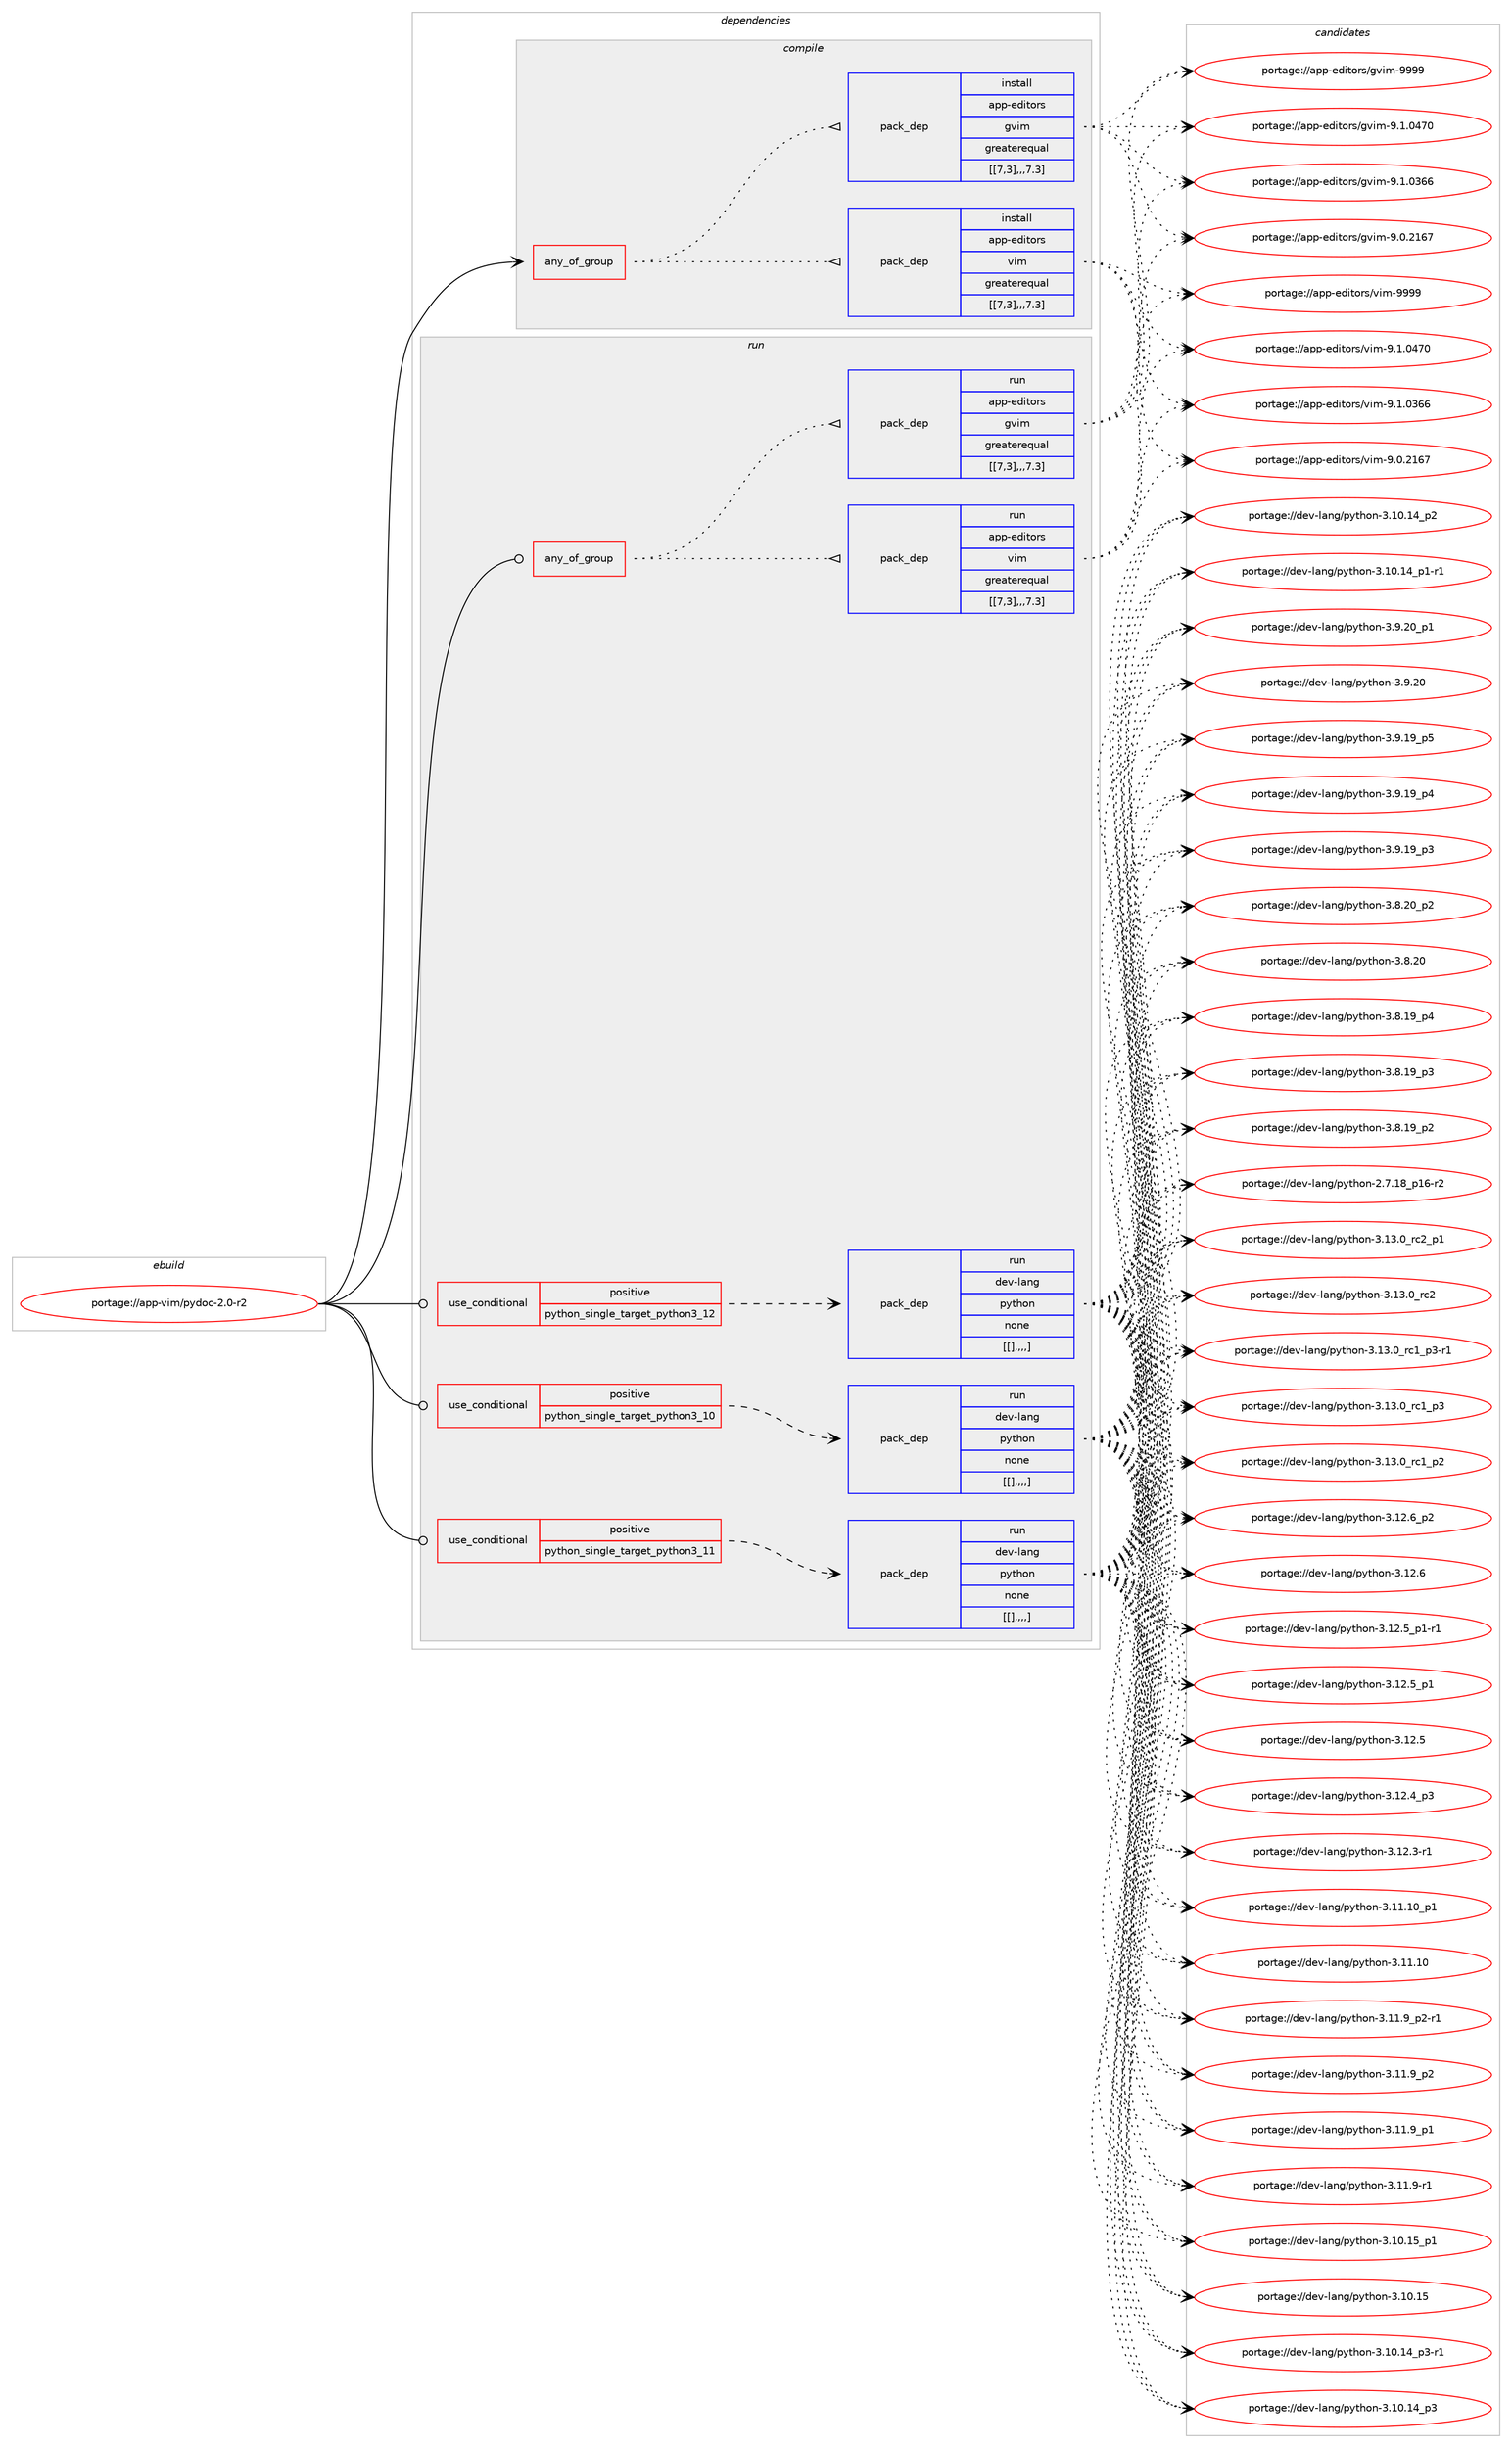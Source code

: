 digraph prolog {

# *************
# Graph options
# *************

newrank=true;
concentrate=true;
compound=true;
graph [rankdir=LR,fontname=Helvetica,fontsize=10,ranksep=1.5];#, ranksep=2.5, nodesep=0.2];
edge  [arrowhead=vee];
node  [fontname=Helvetica,fontsize=10];

# **********
# The ebuild
# **********

subgraph cluster_leftcol {
color=gray;
label=<<i>ebuild</i>>;
id [label="portage://app-vim/pydoc-2.0-r2", color=red, width=4, href="../app-vim/pydoc-2.0-r2.svg"];
}

# ****************
# The dependencies
# ****************

subgraph cluster_midcol {
color=gray;
label=<<i>dependencies</i>>;
subgraph cluster_compile {
fillcolor="#eeeeee";
style=filled;
label=<<i>compile</i>>;
subgraph any691 {
dependency61539 [label=<<TABLE BORDER="0" CELLBORDER="1" CELLSPACING="0" CELLPADDING="4"><TR><TD CELLPADDING="10">any_of_group</TD></TR></TABLE>>, shape=none, color=red];subgraph pack44158 {
dependency61540 [label=<<TABLE BORDER="0" CELLBORDER="1" CELLSPACING="0" CELLPADDING="4" WIDTH="220"><TR><TD ROWSPAN="6" CELLPADDING="30">pack_dep</TD></TR><TR><TD WIDTH="110">install</TD></TR><TR><TD>app-editors</TD></TR><TR><TD>vim</TD></TR><TR><TD>greaterequal</TD></TR><TR><TD>[[7,3],,,7.3]</TD></TR></TABLE>>, shape=none, color=blue];
}
dependency61539:e -> dependency61540:w [weight=20,style="dotted",arrowhead="oinv"];
subgraph pack44159 {
dependency61541 [label=<<TABLE BORDER="0" CELLBORDER="1" CELLSPACING="0" CELLPADDING="4" WIDTH="220"><TR><TD ROWSPAN="6" CELLPADDING="30">pack_dep</TD></TR><TR><TD WIDTH="110">install</TD></TR><TR><TD>app-editors</TD></TR><TR><TD>gvim</TD></TR><TR><TD>greaterequal</TD></TR><TR><TD>[[7,3],,,7.3]</TD></TR></TABLE>>, shape=none, color=blue];
}
dependency61539:e -> dependency61541:w [weight=20,style="dotted",arrowhead="oinv"];
}
id:e -> dependency61539:w [weight=20,style="solid",arrowhead="vee"];
}
subgraph cluster_compileandrun {
fillcolor="#eeeeee";
style=filled;
label=<<i>compile and run</i>>;
}
subgraph cluster_run {
fillcolor="#eeeeee";
style=filled;
label=<<i>run</i>>;
subgraph any692 {
dependency61542 [label=<<TABLE BORDER="0" CELLBORDER="1" CELLSPACING="0" CELLPADDING="4"><TR><TD CELLPADDING="10">any_of_group</TD></TR></TABLE>>, shape=none, color=red];subgraph pack44160 {
dependency61543 [label=<<TABLE BORDER="0" CELLBORDER="1" CELLSPACING="0" CELLPADDING="4" WIDTH="220"><TR><TD ROWSPAN="6" CELLPADDING="30">pack_dep</TD></TR><TR><TD WIDTH="110">run</TD></TR><TR><TD>app-editors</TD></TR><TR><TD>vim</TD></TR><TR><TD>greaterequal</TD></TR><TR><TD>[[7,3],,,7.3]</TD></TR></TABLE>>, shape=none, color=blue];
}
dependency61542:e -> dependency61543:w [weight=20,style="dotted",arrowhead="oinv"];
subgraph pack44161 {
dependency61544 [label=<<TABLE BORDER="0" CELLBORDER="1" CELLSPACING="0" CELLPADDING="4" WIDTH="220"><TR><TD ROWSPAN="6" CELLPADDING="30">pack_dep</TD></TR><TR><TD WIDTH="110">run</TD></TR><TR><TD>app-editors</TD></TR><TR><TD>gvim</TD></TR><TR><TD>greaterequal</TD></TR><TR><TD>[[7,3],,,7.3]</TD></TR></TABLE>>, shape=none, color=blue];
}
dependency61542:e -> dependency61544:w [weight=20,style="dotted",arrowhead="oinv"];
}
id:e -> dependency61542:w [weight=20,style="solid",arrowhead="odot"];
subgraph cond16621 {
dependency61545 [label=<<TABLE BORDER="0" CELLBORDER="1" CELLSPACING="0" CELLPADDING="4"><TR><TD ROWSPAN="3" CELLPADDING="10">use_conditional</TD></TR><TR><TD>positive</TD></TR><TR><TD>python_single_target_python3_10</TD></TR></TABLE>>, shape=none, color=red];
subgraph pack44162 {
dependency61546 [label=<<TABLE BORDER="0" CELLBORDER="1" CELLSPACING="0" CELLPADDING="4" WIDTH="220"><TR><TD ROWSPAN="6" CELLPADDING="30">pack_dep</TD></TR><TR><TD WIDTH="110">run</TD></TR><TR><TD>dev-lang</TD></TR><TR><TD>python</TD></TR><TR><TD>none</TD></TR><TR><TD>[[],,,,]</TD></TR></TABLE>>, shape=none, color=blue];
}
dependency61545:e -> dependency61546:w [weight=20,style="dashed",arrowhead="vee"];
}
id:e -> dependency61545:w [weight=20,style="solid",arrowhead="odot"];
subgraph cond16622 {
dependency61547 [label=<<TABLE BORDER="0" CELLBORDER="1" CELLSPACING="0" CELLPADDING="4"><TR><TD ROWSPAN="3" CELLPADDING="10">use_conditional</TD></TR><TR><TD>positive</TD></TR><TR><TD>python_single_target_python3_11</TD></TR></TABLE>>, shape=none, color=red];
subgraph pack44163 {
dependency61548 [label=<<TABLE BORDER="0" CELLBORDER="1" CELLSPACING="0" CELLPADDING="4" WIDTH="220"><TR><TD ROWSPAN="6" CELLPADDING="30">pack_dep</TD></TR><TR><TD WIDTH="110">run</TD></TR><TR><TD>dev-lang</TD></TR><TR><TD>python</TD></TR><TR><TD>none</TD></TR><TR><TD>[[],,,,]</TD></TR></TABLE>>, shape=none, color=blue];
}
dependency61547:e -> dependency61548:w [weight=20,style="dashed",arrowhead="vee"];
}
id:e -> dependency61547:w [weight=20,style="solid",arrowhead="odot"];
subgraph cond16623 {
dependency61549 [label=<<TABLE BORDER="0" CELLBORDER="1" CELLSPACING="0" CELLPADDING="4"><TR><TD ROWSPAN="3" CELLPADDING="10">use_conditional</TD></TR><TR><TD>positive</TD></TR><TR><TD>python_single_target_python3_12</TD></TR></TABLE>>, shape=none, color=red];
subgraph pack44164 {
dependency61550 [label=<<TABLE BORDER="0" CELLBORDER="1" CELLSPACING="0" CELLPADDING="4" WIDTH="220"><TR><TD ROWSPAN="6" CELLPADDING="30">pack_dep</TD></TR><TR><TD WIDTH="110">run</TD></TR><TR><TD>dev-lang</TD></TR><TR><TD>python</TD></TR><TR><TD>none</TD></TR><TR><TD>[[],,,,]</TD></TR></TABLE>>, shape=none, color=blue];
}
dependency61549:e -> dependency61550:w [weight=20,style="dashed",arrowhead="vee"];
}
id:e -> dependency61549:w [weight=20,style="solid",arrowhead="odot"];
}
}

# **************
# The candidates
# **************

subgraph cluster_choices {
rank=same;
color=gray;
label=<<i>candidates</i>>;

subgraph choice44158 {
color=black;
nodesep=1;
choice9711211245101100105116111114115471181051094557575757 [label="portage://app-editors/vim-9999", color=red, width=4,href="../app-editors/vim-9999.svg"];
choice971121124510110010511611111411547118105109455746494648525548 [label="portage://app-editors/vim-9.1.0470", color=red, width=4,href="../app-editors/vim-9.1.0470.svg"];
choice971121124510110010511611111411547118105109455746494648515454 [label="portage://app-editors/vim-9.1.0366", color=red, width=4,href="../app-editors/vim-9.1.0366.svg"];
choice971121124510110010511611111411547118105109455746484650495455 [label="portage://app-editors/vim-9.0.2167", color=red, width=4,href="../app-editors/vim-9.0.2167.svg"];
dependency61540:e -> choice9711211245101100105116111114115471181051094557575757:w [style=dotted,weight="100"];
dependency61540:e -> choice971121124510110010511611111411547118105109455746494648525548:w [style=dotted,weight="100"];
dependency61540:e -> choice971121124510110010511611111411547118105109455746494648515454:w [style=dotted,weight="100"];
dependency61540:e -> choice971121124510110010511611111411547118105109455746484650495455:w [style=dotted,weight="100"];
}
subgraph choice44159 {
color=black;
nodesep=1;
choice9711211245101100105116111114115471031181051094557575757 [label="portage://app-editors/gvim-9999", color=red, width=4,href="../app-editors/gvim-9999.svg"];
choice971121124510110010511611111411547103118105109455746494648525548 [label="portage://app-editors/gvim-9.1.0470", color=red, width=4,href="../app-editors/gvim-9.1.0470.svg"];
choice971121124510110010511611111411547103118105109455746494648515454 [label="portage://app-editors/gvim-9.1.0366", color=red, width=4,href="../app-editors/gvim-9.1.0366.svg"];
choice971121124510110010511611111411547103118105109455746484650495455 [label="portage://app-editors/gvim-9.0.2167", color=red, width=4,href="../app-editors/gvim-9.0.2167.svg"];
dependency61541:e -> choice9711211245101100105116111114115471031181051094557575757:w [style=dotted,weight="100"];
dependency61541:e -> choice971121124510110010511611111411547103118105109455746494648525548:w [style=dotted,weight="100"];
dependency61541:e -> choice971121124510110010511611111411547103118105109455746494648515454:w [style=dotted,weight="100"];
dependency61541:e -> choice971121124510110010511611111411547103118105109455746484650495455:w [style=dotted,weight="100"];
}
subgraph choice44160 {
color=black;
nodesep=1;
choice9711211245101100105116111114115471181051094557575757 [label="portage://app-editors/vim-9999", color=red, width=4,href="../app-editors/vim-9999.svg"];
choice971121124510110010511611111411547118105109455746494648525548 [label="portage://app-editors/vim-9.1.0470", color=red, width=4,href="../app-editors/vim-9.1.0470.svg"];
choice971121124510110010511611111411547118105109455746494648515454 [label="portage://app-editors/vim-9.1.0366", color=red, width=4,href="../app-editors/vim-9.1.0366.svg"];
choice971121124510110010511611111411547118105109455746484650495455 [label="portage://app-editors/vim-9.0.2167", color=red, width=4,href="../app-editors/vim-9.0.2167.svg"];
dependency61543:e -> choice9711211245101100105116111114115471181051094557575757:w [style=dotted,weight="100"];
dependency61543:e -> choice971121124510110010511611111411547118105109455746494648525548:w [style=dotted,weight="100"];
dependency61543:e -> choice971121124510110010511611111411547118105109455746494648515454:w [style=dotted,weight="100"];
dependency61543:e -> choice971121124510110010511611111411547118105109455746484650495455:w [style=dotted,weight="100"];
}
subgraph choice44161 {
color=black;
nodesep=1;
choice9711211245101100105116111114115471031181051094557575757 [label="portage://app-editors/gvim-9999", color=red, width=4,href="../app-editors/gvim-9999.svg"];
choice971121124510110010511611111411547103118105109455746494648525548 [label="portage://app-editors/gvim-9.1.0470", color=red, width=4,href="../app-editors/gvim-9.1.0470.svg"];
choice971121124510110010511611111411547103118105109455746494648515454 [label="portage://app-editors/gvim-9.1.0366", color=red, width=4,href="../app-editors/gvim-9.1.0366.svg"];
choice971121124510110010511611111411547103118105109455746484650495455 [label="portage://app-editors/gvim-9.0.2167", color=red, width=4,href="../app-editors/gvim-9.0.2167.svg"];
dependency61544:e -> choice9711211245101100105116111114115471031181051094557575757:w [style=dotted,weight="100"];
dependency61544:e -> choice971121124510110010511611111411547103118105109455746494648525548:w [style=dotted,weight="100"];
dependency61544:e -> choice971121124510110010511611111411547103118105109455746494648515454:w [style=dotted,weight="100"];
dependency61544:e -> choice971121124510110010511611111411547103118105109455746484650495455:w [style=dotted,weight="100"];
}
subgraph choice44162 {
color=black;
nodesep=1;
choice100101118451089711010347112121116104111110455146495146489511499509511249 [label="portage://dev-lang/python-3.13.0_rc2_p1", color=red, width=4,href="../dev-lang/python-3.13.0_rc2_p1.svg"];
choice10010111845108971101034711212111610411111045514649514648951149950 [label="portage://dev-lang/python-3.13.0_rc2", color=red, width=4,href="../dev-lang/python-3.13.0_rc2.svg"];
choice1001011184510897110103471121211161041111104551464951464895114994995112514511449 [label="portage://dev-lang/python-3.13.0_rc1_p3-r1", color=red, width=4,href="../dev-lang/python-3.13.0_rc1_p3-r1.svg"];
choice100101118451089711010347112121116104111110455146495146489511499499511251 [label="portage://dev-lang/python-3.13.0_rc1_p3", color=red, width=4,href="../dev-lang/python-3.13.0_rc1_p3.svg"];
choice100101118451089711010347112121116104111110455146495146489511499499511250 [label="portage://dev-lang/python-3.13.0_rc1_p2", color=red, width=4,href="../dev-lang/python-3.13.0_rc1_p2.svg"];
choice100101118451089711010347112121116104111110455146495046549511250 [label="portage://dev-lang/python-3.12.6_p2", color=red, width=4,href="../dev-lang/python-3.12.6_p2.svg"];
choice10010111845108971101034711212111610411111045514649504654 [label="portage://dev-lang/python-3.12.6", color=red, width=4,href="../dev-lang/python-3.12.6.svg"];
choice1001011184510897110103471121211161041111104551464950465395112494511449 [label="portage://dev-lang/python-3.12.5_p1-r1", color=red, width=4,href="../dev-lang/python-3.12.5_p1-r1.svg"];
choice100101118451089711010347112121116104111110455146495046539511249 [label="portage://dev-lang/python-3.12.5_p1", color=red, width=4,href="../dev-lang/python-3.12.5_p1.svg"];
choice10010111845108971101034711212111610411111045514649504653 [label="portage://dev-lang/python-3.12.5", color=red, width=4,href="../dev-lang/python-3.12.5.svg"];
choice100101118451089711010347112121116104111110455146495046529511251 [label="portage://dev-lang/python-3.12.4_p3", color=red, width=4,href="../dev-lang/python-3.12.4_p3.svg"];
choice100101118451089711010347112121116104111110455146495046514511449 [label="portage://dev-lang/python-3.12.3-r1", color=red, width=4,href="../dev-lang/python-3.12.3-r1.svg"];
choice10010111845108971101034711212111610411111045514649494649489511249 [label="portage://dev-lang/python-3.11.10_p1", color=red, width=4,href="../dev-lang/python-3.11.10_p1.svg"];
choice1001011184510897110103471121211161041111104551464949464948 [label="portage://dev-lang/python-3.11.10", color=red, width=4,href="../dev-lang/python-3.11.10.svg"];
choice1001011184510897110103471121211161041111104551464949465795112504511449 [label="portage://dev-lang/python-3.11.9_p2-r1", color=red, width=4,href="../dev-lang/python-3.11.9_p2-r1.svg"];
choice100101118451089711010347112121116104111110455146494946579511250 [label="portage://dev-lang/python-3.11.9_p2", color=red, width=4,href="../dev-lang/python-3.11.9_p2.svg"];
choice100101118451089711010347112121116104111110455146494946579511249 [label="portage://dev-lang/python-3.11.9_p1", color=red, width=4,href="../dev-lang/python-3.11.9_p1.svg"];
choice100101118451089711010347112121116104111110455146494946574511449 [label="portage://dev-lang/python-3.11.9-r1", color=red, width=4,href="../dev-lang/python-3.11.9-r1.svg"];
choice10010111845108971101034711212111610411111045514649484649539511249 [label="portage://dev-lang/python-3.10.15_p1", color=red, width=4,href="../dev-lang/python-3.10.15_p1.svg"];
choice1001011184510897110103471121211161041111104551464948464953 [label="portage://dev-lang/python-3.10.15", color=red, width=4,href="../dev-lang/python-3.10.15.svg"];
choice100101118451089711010347112121116104111110455146494846495295112514511449 [label="portage://dev-lang/python-3.10.14_p3-r1", color=red, width=4,href="../dev-lang/python-3.10.14_p3-r1.svg"];
choice10010111845108971101034711212111610411111045514649484649529511251 [label="portage://dev-lang/python-3.10.14_p3", color=red, width=4,href="../dev-lang/python-3.10.14_p3.svg"];
choice10010111845108971101034711212111610411111045514649484649529511250 [label="portage://dev-lang/python-3.10.14_p2", color=red, width=4,href="../dev-lang/python-3.10.14_p2.svg"];
choice100101118451089711010347112121116104111110455146494846495295112494511449 [label="portage://dev-lang/python-3.10.14_p1-r1", color=red, width=4,href="../dev-lang/python-3.10.14_p1-r1.svg"];
choice100101118451089711010347112121116104111110455146574650489511249 [label="portage://dev-lang/python-3.9.20_p1", color=red, width=4,href="../dev-lang/python-3.9.20_p1.svg"];
choice10010111845108971101034711212111610411111045514657465048 [label="portage://dev-lang/python-3.9.20", color=red, width=4,href="../dev-lang/python-3.9.20.svg"];
choice100101118451089711010347112121116104111110455146574649579511253 [label="portage://dev-lang/python-3.9.19_p5", color=red, width=4,href="../dev-lang/python-3.9.19_p5.svg"];
choice100101118451089711010347112121116104111110455146574649579511252 [label="portage://dev-lang/python-3.9.19_p4", color=red, width=4,href="../dev-lang/python-3.9.19_p4.svg"];
choice100101118451089711010347112121116104111110455146574649579511251 [label="portage://dev-lang/python-3.9.19_p3", color=red, width=4,href="../dev-lang/python-3.9.19_p3.svg"];
choice100101118451089711010347112121116104111110455146564650489511250 [label="portage://dev-lang/python-3.8.20_p2", color=red, width=4,href="../dev-lang/python-3.8.20_p2.svg"];
choice10010111845108971101034711212111610411111045514656465048 [label="portage://dev-lang/python-3.8.20", color=red, width=4,href="../dev-lang/python-3.8.20.svg"];
choice100101118451089711010347112121116104111110455146564649579511252 [label="portage://dev-lang/python-3.8.19_p4", color=red, width=4,href="../dev-lang/python-3.8.19_p4.svg"];
choice100101118451089711010347112121116104111110455146564649579511251 [label="portage://dev-lang/python-3.8.19_p3", color=red, width=4,href="../dev-lang/python-3.8.19_p3.svg"];
choice100101118451089711010347112121116104111110455146564649579511250 [label="portage://dev-lang/python-3.8.19_p2", color=red, width=4,href="../dev-lang/python-3.8.19_p2.svg"];
choice100101118451089711010347112121116104111110455046554649569511249544511450 [label="portage://dev-lang/python-2.7.18_p16-r2", color=red, width=4,href="../dev-lang/python-2.7.18_p16-r2.svg"];
dependency61546:e -> choice100101118451089711010347112121116104111110455146495146489511499509511249:w [style=dotted,weight="100"];
dependency61546:e -> choice10010111845108971101034711212111610411111045514649514648951149950:w [style=dotted,weight="100"];
dependency61546:e -> choice1001011184510897110103471121211161041111104551464951464895114994995112514511449:w [style=dotted,weight="100"];
dependency61546:e -> choice100101118451089711010347112121116104111110455146495146489511499499511251:w [style=dotted,weight="100"];
dependency61546:e -> choice100101118451089711010347112121116104111110455146495146489511499499511250:w [style=dotted,weight="100"];
dependency61546:e -> choice100101118451089711010347112121116104111110455146495046549511250:w [style=dotted,weight="100"];
dependency61546:e -> choice10010111845108971101034711212111610411111045514649504654:w [style=dotted,weight="100"];
dependency61546:e -> choice1001011184510897110103471121211161041111104551464950465395112494511449:w [style=dotted,weight="100"];
dependency61546:e -> choice100101118451089711010347112121116104111110455146495046539511249:w [style=dotted,weight="100"];
dependency61546:e -> choice10010111845108971101034711212111610411111045514649504653:w [style=dotted,weight="100"];
dependency61546:e -> choice100101118451089711010347112121116104111110455146495046529511251:w [style=dotted,weight="100"];
dependency61546:e -> choice100101118451089711010347112121116104111110455146495046514511449:w [style=dotted,weight="100"];
dependency61546:e -> choice10010111845108971101034711212111610411111045514649494649489511249:w [style=dotted,weight="100"];
dependency61546:e -> choice1001011184510897110103471121211161041111104551464949464948:w [style=dotted,weight="100"];
dependency61546:e -> choice1001011184510897110103471121211161041111104551464949465795112504511449:w [style=dotted,weight="100"];
dependency61546:e -> choice100101118451089711010347112121116104111110455146494946579511250:w [style=dotted,weight="100"];
dependency61546:e -> choice100101118451089711010347112121116104111110455146494946579511249:w [style=dotted,weight="100"];
dependency61546:e -> choice100101118451089711010347112121116104111110455146494946574511449:w [style=dotted,weight="100"];
dependency61546:e -> choice10010111845108971101034711212111610411111045514649484649539511249:w [style=dotted,weight="100"];
dependency61546:e -> choice1001011184510897110103471121211161041111104551464948464953:w [style=dotted,weight="100"];
dependency61546:e -> choice100101118451089711010347112121116104111110455146494846495295112514511449:w [style=dotted,weight="100"];
dependency61546:e -> choice10010111845108971101034711212111610411111045514649484649529511251:w [style=dotted,weight="100"];
dependency61546:e -> choice10010111845108971101034711212111610411111045514649484649529511250:w [style=dotted,weight="100"];
dependency61546:e -> choice100101118451089711010347112121116104111110455146494846495295112494511449:w [style=dotted,weight="100"];
dependency61546:e -> choice100101118451089711010347112121116104111110455146574650489511249:w [style=dotted,weight="100"];
dependency61546:e -> choice10010111845108971101034711212111610411111045514657465048:w [style=dotted,weight="100"];
dependency61546:e -> choice100101118451089711010347112121116104111110455146574649579511253:w [style=dotted,weight="100"];
dependency61546:e -> choice100101118451089711010347112121116104111110455146574649579511252:w [style=dotted,weight="100"];
dependency61546:e -> choice100101118451089711010347112121116104111110455146574649579511251:w [style=dotted,weight="100"];
dependency61546:e -> choice100101118451089711010347112121116104111110455146564650489511250:w [style=dotted,weight="100"];
dependency61546:e -> choice10010111845108971101034711212111610411111045514656465048:w [style=dotted,weight="100"];
dependency61546:e -> choice100101118451089711010347112121116104111110455146564649579511252:w [style=dotted,weight="100"];
dependency61546:e -> choice100101118451089711010347112121116104111110455146564649579511251:w [style=dotted,weight="100"];
dependency61546:e -> choice100101118451089711010347112121116104111110455146564649579511250:w [style=dotted,weight="100"];
dependency61546:e -> choice100101118451089711010347112121116104111110455046554649569511249544511450:w [style=dotted,weight="100"];
}
subgraph choice44163 {
color=black;
nodesep=1;
choice100101118451089711010347112121116104111110455146495146489511499509511249 [label="portage://dev-lang/python-3.13.0_rc2_p1", color=red, width=4,href="../dev-lang/python-3.13.0_rc2_p1.svg"];
choice10010111845108971101034711212111610411111045514649514648951149950 [label="portage://dev-lang/python-3.13.0_rc2", color=red, width=4,href="../dev-lang/python-3.13.0_rc2.svg"];
choice1001011184510897110103471121211161041111104551464951464895114994995112514511449 [label="portage://dev-lang/python-3.13.0_rc1_p3-r1", color=red, width=4,href="../dev-lang/python-3.13.0_rc1_p3-r1.svg"];
choice100101118451089711010347112121116104111110455146495146489511499499511251 [label="portage://dev-lang/python-3.13.0_rc1_p3", color=red, width=4,href="../dev-lang/python-3.13.0_rc1_p3.svg"];
choice100101118451089711010347112121116104111110455146495146489511499499511250 [label="portage://dev-lang/python-3.13.0_rc1_p2", color=red, width=4,href="../dev-lang/python-3.13.0_rc1_p2.svg"];
choice100101118451089711010347112121116104111110455146495046549511250 [label="portage://dev-lang/python-3.12.6_p2", color=red, width=4,href="../dev-lang/python-3.12.6_p2.svg"];
choice10010111845108971101034711212111610411111045514649504654 [label="portage://dev-lang/python-3.12.6", color=red, width=4,href="../dev-lang/python-3.12.6.svg"];
choice1001011184510897110103471121211161041111104551464950465395112494511449 [label="portage://dev-lang/python-3.12.5_p1-r1", color=red, width=4,href="../dev-lang/python-3.12.5_p1-r1.svg"];
choice100101118451089711010347112121116104111110455146495046539511249 [label="portage://dev-lang/python-3.12.5_p1", color=red, width=4,href="../dev-lang/python-3.12.5_p1.svg"];
choice10010111845108971101034711212111610411111045514649504653 [label="portage://dev-lang/python-3.12.5", color=red, width=4,href="../dev-lang/python-3.12.5.svg"];
choice100101118451089711010347112121116104111110455146495046529511251 [label="portage://dev-lang/python-3.12.4_p3", color=red, width=4,href="../dev-lang/python-3.12.4_p3.svg"];
choice100101118451089711010347112121116104111110455146495046514511449 [label="portage://dev-lang/python-3.12.3-r1", color=red, width=4,href="../dev-lang/python-3.12.3-r1.svg"];
choice10010111845108971101034711212111610411111045514649494649489511249 [label="portage://dev-lang/python-3.11.10_p1", color=red, width=4,href="../dev-lang/python-3.11.10_p1.svg"];
choice1001011184510897110103471121211161041111104551464949464948 [label="portage://dev-lang/python-3.11.10", color=red, width=4,href="../dev-lang/python-3.11.10.svg"];
choice1001011184510897110103471121211161041111104551464949465795112504511449 [label="portage://dev-lang/python-3.11.9_p2-r1", color=red, width=4,href="../dev-lang/python-3.11.9_p2-r1.svg"];
choice100101118451089711010347112121116104111110455146494946579511250 [label="portage://dev-lang/python-3.11.9_p2", color=red, width=4,href="../dev-lang/python-3.11.9_p2.svg"];
choice100101118451089711010347112121116104111110455146494946579511249 [label="portage://dev-lang/python-3.11.9_p1", color=red, width=4,href="../dev-lang/python-3.11.9_p1.svg"];
choice100101118451089711010347112121116104111110455146494946574511449 [label="portage://dev-lang/python-3.11.9-r1", color=red, width=4,href="../dev-lang/python-3.11.9-r1.svg"];
choice10010111845108971101034711212111610411111045514649484649539511249 [label="portage://dev-lang/python-3.10.15_p1", color=red, width=4,href="../dev-lang/python-3.10.15_p1.svg"];
choice1001011184510897110103471121211161041111104551464948464953 [label="portage://dev-lang/python-3.10.15", color=red, width=4,href="../dev-lang/python-3.10.15.svg"];
choice100101118451089711010347112121116104111110455146494846495295112514511449 [label="portage://dev-lang/python-3.10.14_p3-r1", color=red, width=4,href="../dev-lang/python-3.10.14_p3-r1.svg"];
choice10010111845108971101034711212111610411111045514649484649529511251 [label="portage://dev-lang/python-3.10.14_p3", color=red, width=4,href="../dev-lang/python-3.10.14_p3.svg"];
choice10010111845108971101034711212111610411111045514649484649529511250 [label="portage://dev-lang/python-3.10.14_p2", color=red, width=4,href="../dev-lang/python-3.10.14_p2.svg"];
choice100101118451089711010347112121116104111110455146494846495295112494511449 [label="portage://dev-lang/python-3.10.14_p1-r1", color=red, width=4,href="../dev-lang/python-3.10.14_p1-r1.svg"];
choice100101118451089711010347112121116104111110455146574650489511249 [label="portage://dev-lang/python-3.9.20_p1", color=red, width=4,href="../dev-lang/python-3.9.20_p1.svg"];
choice10010111845108971101034711212111610411111045514657465048 [label="portage://dev-lang/python-3.9.20", color=red, width=4,href="../dev-lang/python-3.9.20.svg"];
choice100101118451089711010347112121116104111110455146574649579511253 [label="portage://dev-lang/python-3.9.19_p5", color=red, width=4,href="../dev-lang/python-3.9.19_p5.svg"];
choice100101118451089711010347112121116104111110455146574649579511252 [label="portage://dev-lang/python-3.9.19_p4", color=red, width=4,href="../dev-lang/python-3.9.19_p4.svg"];
choice100101118451089711010347112121116104111110455146574649579511251 [label="portage://dev-lang/python-3.9.19_p3", color=red, width=4,href="../dev-lang/python-3.9.19_p3.svg"];
choice100101118451089711010347112121116104111110455146564650489511250 [label="portage://dev-lang/python-3.8.20_p2", color=red, width=4,href="../dev-lang/python-3.8.20_p2.svg"];
choice10010111845108971101034711212111610411111045514656465048 [label="portage://dev-lang/python-3.8.20", color=red, width=4,href="../dev-lang/python-3.8.20.svg"];
choice100101118451089711010347112121116104111110455146564649579511252 [label="portage://dev-lang/python-3.8.19_p4", color=red, width=4,href="../dev-lang/python-3.8.19_p4.svg"];
choice100101118451089711010347112121116104111110455146564649579511251 [label="portage://dev-lang/python-3.8.19_p3", color=red, width=4,href="../dev-lang/python-3.8.19_p3.svg"];
choice100101118451089711010347112121116104111110455146564649579511250 [label="portage://dev-lang/python-3.8.19_p2", color=red, width=4,href="../dev-lang/python-3.8.19_p2.svg"];
choice100101118451089711010347112121116104111110455046554649569511249544511450 [label="portage://dev-lang/python-2.7.18_p16-r2", color=red, width=4,href="../dev-lang/python-2.7.18_p16-r2.svg"];
dependency61548:e -> choice100101118451089711010347112121116104111110455146495146489511499509511249:w [style=dotted,weight="100"];
dependency61548:e -> choice10010111845108971101034711212111610411111045514649514648951149950:w [style=dotted,weight="100"];
dependency61548:e -> choice1001011184510897110103471121211161041111104551464951464895114994995112514511449:w [style=dotted,weight="100"];
dependency61548:e -> choice100101118451089711010347112121116104111110455146495146489511499499511251:w [style=dotted,weight="100"];
dependency61548:e -> choice100101118451089711010347112121116104111110455146495146489511499499511250:w [style=dotted,weight="100"];
dependency61548:e -> choice100101118451089711010347112121116104111110455146495046549511250:w [style=dotted,weight="100"];
dependency61548:e -> choice10010111845108971101034711212111610411111045514649504654:w [style=dotted,weight="100"];
dependency61548:e -> choice1001011184510897110103471121211161041111104551464950465395112494511449:w [style=dotted,weight="100"];
dependency61548:e -> choice100101118451089711010347112121116104111110455146495046539511249:w [style=dotted,weight="100"];
dependency61548:e -> choice10010111845108971101034711212111610411111045514649504653:w [style=dotted,weight="100"];
dependency61548:e -> choice100101118451089711010347112121116104111110455146495046529511251:w [style=dotted,weight="100"];
dependency61548:e -> choice100101118451089711010347112121116104111110455146495046514511449:w [style=dotted,weight="100"];
dependency61548:e -> choice10010111845108971101034711212111610411111045514649494649489511249:w [style=dotted,weight="100"];
dependency61548:e -> choice1001011184510897110103471121211161041111104551464949464948:w [style=dotted,weight="100"];
dependency61548:e -> choice1001011184510897110103471121211161041111104551464949465795112504511449:w [style=dotted,weight="100"];
dependency61548:e -> choice100101118451089711010347112121116104111110455146494946579511250:w [style=dotted,weight="100"];
dependency61548:e -> choice100101118451089711010347112121116104111110455146494946579511249:w [style=dotted,weight="100"];
dependency61548:e -> choice100101118451089711010347112121116104111110455146494946574511449:w [style=dotted,weight="100"];
dependency61548:e -> choice10010111845108971101034711212111610411111045514649484649539511249:w [style=dotted,weight="100"];
dependency61548:e -> choice1001011184510897110103471121211161041111104551464948464953:w [style=dotted,weight="100"];
dependency61548:e -> choice100101118451089711010347112121116104111110455146494846495295112514511449:w [style=dotted,weight="100"];
dependency61548:e -> choice10010111845108971101034711212111610411111045514649484649529511251:w [style=dotted,weight="100"];
dependency61548:e -> choice10010111845108971101034711212111610411111045514649484649529511250:w [style=dotted,weight="100"];
dependency61548:e -> choice100101118451089711010347112121116104111110455146494846495295112494511449:w [style=dotted,weight="100"];
dependency61548:e -> choice100101118451089711010347112121116104111110455146574650489511249:w [style=dotted,weight="100"];
dependency61548:e -> choice10010111845108971101034711212111610411111045514657465048:w [style=dotted,weight="100"];
dependency61548:e -> choice100101118451089711010347112121116104111110455146574649579511253:w [style=dotted,weight="100"];
dependency61548:e -> choice100101118451089711010347112121116104111110455146574649579511252:w [style=dotted,weight="100"];
dependency61548:e -> choice100101118451089711010347112121116104111110455146574649579511251:w [style=dotted,weight="100"];
dependency61548:e -> choice100101118451089711010347112121116104111110455146564650489511250:w [style=dotted,weight="100"];
dependency61548:e -> choice10010111845108971101034711212111610411111045514656465048:w [style=dotted,weight="100"];
dependency61548:e -> choice100101118451089711010347112121116104111110455146564649579511252:w [style=dotted,weight="100"];
dependency61548:e -> choice100101118451089711010347112121116104111110455146564649579511251:w [style=dotted,weight="100"];
dependency61548:e -> choice100101118451089711010347112121116104111110455146564649579511250:w [style=dotted,weight="100"];
dependency61548:e -> choice100101118451089711010347112121116104111110455046554649569511249544511450:w [style=dotted,weight="100"];
}
subgraph choice44164 {
color=black;
nodesep=1;
choice100101118451089711010347112121116104111110455146495146489511499509511249 [label="portage://dev-lang/python-3.13.0_rc2_p1", color=red, width=4,href="../dev-lang/python-3.13.0_rc2_p1.svg"];
choice10010111845108971101034711212111610411111045514649514648951149950 [label="portage://dev-lang/python-3.13.0_rc2", color=red, width=4,href="../dev-lang/python-3.13.0_rc2.svg"];
choice1001011184510897110103471121211161041111104551464951464895114994995112514511449 [label="portage://dev-lang/python-3.13.0_rc1_p3-r1", color=red, width=4,href="../dev-lang/python-3.13.0_rc1_p3-r1.svg"];
choice100101118451089711010347112121116104111110455146495146489511499499511251 [label="portage://dev-lang/python-3.13.0_rc1_p3", color=red, width=4,href="../dev-lang/python-3.13.0_rc1_p3.svg"];
choice100101118451089711010347112121116104111110455146495146489511499499511250 [label="portage://dev-lang/python-3.13.0_rc1_p2", color=red, width=4,href="../dev-lang/python-3.13.0_rc1_p2.svg"];
choice100101118451089711010347112121116104111110455146495046549511250 [label="portage://dev-lang/python-3.12.6_p2", color=red, width=4,href="../dev-lang/python-3.12.6_p2.svg"];
choice10010111845108971101034711212111610411111045514649504654 [label="portage://dev-lang/python-3.12.6", color=red, width=4,href="../dev-lang/python-3.12.6.svg"];
choice1001011184510897110103471121211161041111104551464950465395112494511449 [label="portage://dev-lang/python-3.12.5_p1-r1", color=red, width=4,href="../dev-lang/python-3.12.5_p1-r1.svg"];
choice100101118451089711010347112121116104111110455146495046539511249 [label="portage://dev-lang/python-3.12.5_p1", color=red, width=4,href="../dev-lang/python-3.12.5_p1.svg"];
choice10010111845108971101034711212111610411111045514649504653 [label="portage://dev-lang/python-3.12.5", color=red, width=4,href="../dev-lang/python-3.12.5.svg"];
choice100101118451089711010347112121116104111110455146495046529511251 [label="portage://dev-lang/python-3.12.4_p3", color=red, width=4,href="../dev-lang/python-3.12.4_p3.svg"];
choice100101118451089711010347112121116104111110455146495046514511449 [label="portage://dev-lang/python-3.12.3-r1", color=red, width=4,href="../dev-lang/python-3.12.3-r1.svg"];
choice10010111845108971101034711212111610411111045514649494649489511249 [label="portage://dev-lang/python-3.11.10_p1", color=red, width=4,href="../dev-lang/python-3.11.10_p1.svg"];
choice1001011184510897110103471121211161041111104551464949464948 [label="portage://dev-lang/python-3.11.10", color=red, width=4,href="../dev-lang/python-3.11.10.svg"];
choice1001011184510897110103471121211161041111104551464949465795112504511449 [label="portage://dev-lang/python-3.11.9_p2-r1", color=red, width=4,href="../dev-lang/python-3.11.9_p2-r1.svg"];
choice100101118451089711010347112121116104111110455146494946579511250 [label="portage://dev-lang/python-3.11.9_p2", color=red, width=4,href="../dev-lang/python-3.11.9_p2.svg"];
choice100101118451089711010347112121116104111110455146494946579511249 [label="portage://dev-lang/python-3.11.9_p1", color=red, width=4,href="../dev-lang/python-3.11.9_p1.svg"];
choice100101118451089711010347112121116104111110455146494946574511449 [label="portage://dev-lang/python-3.11.9-r1", color=red, width=4,href="../dev-lang/python-3.11.9-r1.svg"];
choice10010111845108971101034711212111610411111045514649484649539511249 [label="portage://dev-lang/python-3.10.15_p1", color=red, width=4,href="../dev-lang/python-3.10.15_p1.svg"];
choice1001011184510897110103471121211161041111104551464948464953 [label="portage://dev-lang/python-3.10.15", color=red, width=4,href="../dev-lang/python-3.10.15.svg"];
choice100101118451089711010347112121116104111110455146494846495295112514511449 [label="portage://dev-lang/python-3.10.14_p3-r1", color=red, width=4,href="../dev-lang/python-3.10.14_p3-r1.svg"];
choice10010111845108971101034711212111610411111045514649484649529511251 [label="portage://dev-lang/python-3.10.14_p3", color=red, width=4,href="../dev-lang/python-3.10.14_p3.svg"];
choice10010111845108971101034711212111610411111045514649484649529511250 [label="portage://dev-lang/python-3.10.14_p2", color=red, width=4,href="../dev-lang/python-3.10.14_p2.svg"];
choice100101118451089711010347112121116104111110455146494846495295112494511449 [label="portage://dev-lang/python-3.10.14_p1-r1", color=red, width=4,href="../dev-lang/python-3.10.14_p1-r1.svg"];
choice100101118451089711010347112121116104111110455146574650489511249 [label="portage://dev-lang/python-3.9.20_p1", color=red, width=4,href="../dev-lang/python-3.9.20_p1.svg"];
choice10010111845108971101034711212111610411111045514657465048 [label="portage://dev-lang/python-3.9.20", color=red, width=4,href="../dev-lang/python-3.9.20.svg"];
choice100101118451089711010347112121116104111110455146574649579511253 [label="portage://dev-lang/python-3.9.19_p5", color=red, width=4,href="../dev-lang/python-3.9.19_p5.svg"];
choice100101118451089711010347112121116104111110455146574649579511252 [label="portage://dev-lang/python-3.9.19_p4", color=red, width=4,href="../dev-lang/python-3.9.19_p4.svg"];
choice100101118451089711010347112121116104111110455146574649579511251 [label="portage://dev-lang/python-3.9.19_p3", color=red, width=4,href="../dev-lang/python-3.9.19_p3.svg"];
choice100101118451089711010347112121116104111110455146564650489511250 [label="portage://dev-lang/python-3.8.20_p2", color=red, width=4,href="../dev-lang/python-3.8.20_p2.svg"];
choice10010111845108971101034711212111610411111045514656465048 [label="portage://dev-lang/python-3.8.20", color=red, width=4,href="../dev-lang/python-3.8.20.svg"];
choice100101118451089711010347112121116104111110455146564649579511252 [label="portage://dev-lang/python-3.8.19_p4", color=red, width=4,href="../dev-lang/python-3.8.19_p4.svg"];
choice100101118451089711010347112121116104111110455146564649579511251 [label="portage://dev-lang/python-3.8.19_p3", color=red, width=4,href="../dev-lang/python-3.8.19_p3.svg"];
choice100101118451089711010347112121116104111110455146564649579511250 [label="portage://dev-lang/python-3.8.19_p2", color=red, width=4,href="../dev-lang/python-3.8.19_p2.svg"];
choice100101118451089711010347112121116104111110455046554649569511249544511450 [label="portage://dev-lang/python-2.7.18_p16-r2", color=red, width=4,href="../dev-lang/python-2.7.18_p16-r2.svg"];
dependency61550:e -> choice100101118451089711010347112121116104111110455146495146489511499509511249:w [style=dotted,weight="100"];
dependency61550:e -> choice10010111845108971101034711212111610411111045514649514648951149950:w [style=dotted,weight="100"];
dependency61550:e -> choice1001011184510897110103471121211161041111104551464951464895114994995112514511449:w [style=dotted,weight="100"];
dependency61550:e -> choice100101118451089711010347112121116104111110455146495146489511499499511251:w [style=dotted,weight="100"];
dependency61550:e -> choice100101118451089711010347112121116104111110455146495146489511499499511250:w [style=dotted,weight="100"];
dependency61550:e -> choice100101118451089711010347112121116104111110455146495046549511250:w [style=dotted,weight="100"];
dependency61550:e -> choice10010111845108971101034711212111610411111045514649504654:w [style=dotted,weight="100"];
dependency61550:e -> choice1001011184510897110103471121211161041111104551464950465395112494511449:w [style=dotted,weight="100"];
dependency61550:e -> choice100101118451089711010347112121116104111110455146495046539511249:w [style=dotted,weight="100"];
dependency61550:e -> choice10010111845108971101034711212111610411111045514649504653:w [style=dotted,weight="100"];
dependency61550:e -> choice100101118451089711010347112121116104111110455146495046529511251:w [style=dotted,weight="100"];
dependency61550:e -> choice100101118451089711010347112121116104111110455146495046514511449:w [style=dotted,weight="100"];
dependency61550:e -> choice10010111845108971101034711212111610411111045514649494649489511249:w [style=dotted,weight="100"];
dependency61550:e -> choice1001011184510897110103471121211161041111104551464949464948:w [style=dotted,weight="100"];
dependency61550:e -> choice1001011184510897110103471121211161041111104551464949465795112504511449:w [style=dotted,weight="100"];
dependency61550:e -> choice100101118451089711010347112121116104111110455146494946579511250:w [style=dotted,weight="100"];
dependency61550:e -> choice100101118451089711010347112121116104111110455146494946579511249:w [style=dotted,weight="100"];
dependency61550:e -> choice100101118451089711010347112121116104111110455146494946574511449:w [style=dotted,weight="100"];
dependency61550:e -> choice10010111845108971101034711212111610411111045514649484649539511249:w [style=dotted,weight="100"];
dependency61550:e -> choice1001011184510897110103471121211161041111104551464948464953:w [style=dotted,weight="100"];
dependency61550:e -> choice100101118451089711010347112121116104111110455146494846495295112514511449:w [style=dotted,weight="100"];
dependency61550:e -> choice10010111845108971101034711212111610411111045514649484649529511251:w [style=dotted,weight="100"];
dependency61550:e -> choice10010111845108971101034711212111610411111045514649484649529511250:w [style=dotted,weight="100"];
dependency61550:e -> choice100101118451089711010347112121116104111110455146494846495295112494511449:w [style=dotted,weight="100"];
dependency61550:e -> choice100101118451089711010347112121116104111110455146574650489511249:w [style=dotted,weight="100"];
dependency61550:e -> choice10010111845108971101034711212111610411111045514657465048:w [style=dotted,weight="100"];
dependency61550:e -> choice100101118451089711010347112121116104111110455146574649579511253:w [style=dotted,weight="100"];
dependency61550:e -> choice100101118451089711010347112121116104111110455146574649579511252:w [style=dotted,weight="100"];
dependency61550:e -> choice100101118451089711010347112121116104111110455146574649579511251:w [style=dotted,weight="100"];
dependency61550:e -> choice100101118451089711010347112121116104111110455146564650489511250:w [style=dotted,weight="100"];
dependency61550:e -> choice10010111845108971101034711212111610411111045514656465048:w [style=dotted,weight="100"];
dependency61550:e -> choice100101118451089711010347112121116104111110455146564649579511252:w [style=dotted,weight="100"];
dependency61550:e -> choice100101118451089711010347112121116104111110455146564649579511251:w [style=dotted,weight="100"];
dependency61550:e -> choice100101118451089711010347112121116104111110455146564649579511250:w [style=dotted,weight="100"];
dependency61550:e -> choice100101118451089711010347112121116104111110455046554649569511249544511450:w [style=dotted,weight="100"];
}
}

}

